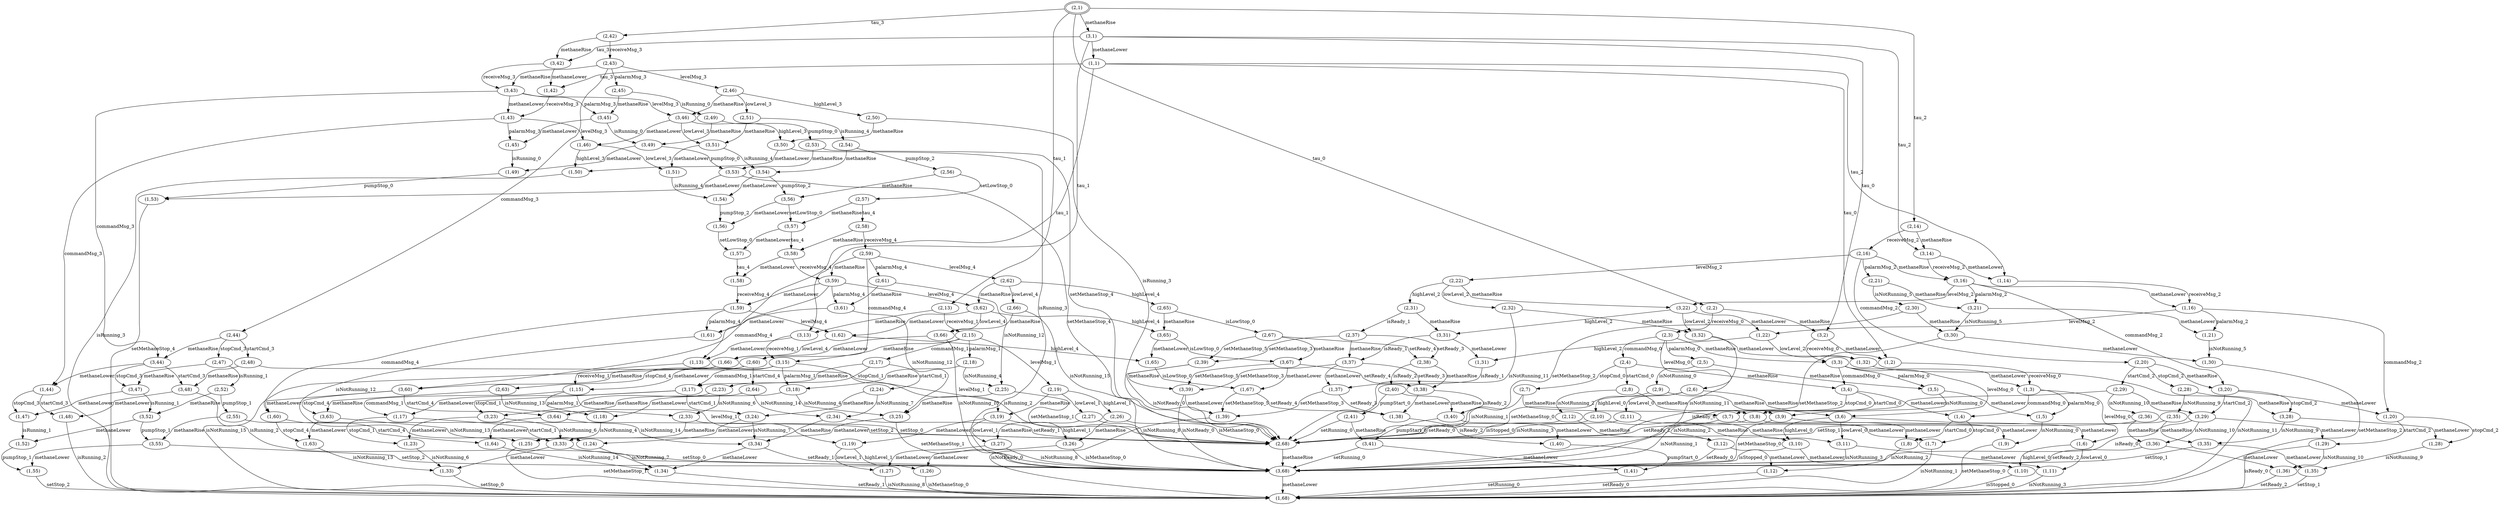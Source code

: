 digraph G {
center = TRUE;
mclimit = 10.0;
nodesep = 0.05;
node [ width=0.25, height=0.25, label="" ];
s0 [ peripheries=2 ];
s0 [label="(2,1)"];
s1 [label="(3,1)"];
s2 [label="(2,42)"];
s3 [label="(2,14)"];
s4 [label="(2,13)"];
s5 [label="(2,2)"];
s6 [label="(1,1)"];
s7 [label="(3,42)"];
s8 [label="(3,14)"];
s9 [label="(3,13)"];
s10 [label="(3,2)"];
s11 [label="(2,43)"];
s12 [label="(2,16)"];
s13 [label="(2,15)"];
s14 [label="(2,3)"];
s15 [label="(1,42)"];
s16 [label="(1,14)"];
s17 [label="(1,13)"];
s18 [label="(1,2)"];
s19 [label="(3,43)"];
s20 [label="(3,16)"];
s21 [label="(3,15)"];
s22 [label="(3,3)"];
s23 [label="(2,46)"];
s24 [label="(2,45)"];
s25 [label="(2,44)"];
s26 [label="(2,22)"];
s27 [label="(2,21)"];
s28 [label="(2,20)"];
s29 [label="(2,19)"];
s30 [label="(2,18)"];
s31 [label="(2,17)"];
s32 [label="(2,6)"];
s33 [label="(2,5)"];
s34 [label="(2,4)"];
s35 [label="(1,43)"];
s36 [label="(1,16)"];
s37 [label="(1,15)"];
s38 [label="(1,3)"];
s39 [label="(3,46)"];
s40 [label="(3,45)"];
s41 [label="(3,44)"];
s42 [label="(3,22)"];
s43 [label="(3,21)"];
s44 [label="(3,20)"];
s45 [label="(3,19)"];
s46 [label="(3,18)"];
s47 [label="(3,17)"];
s48 [label="(3,6)"];
s49 [label="(3,5)"];
s50 [label="(3,4)"];
s51 [label="(2,51)"];
s52 [label="(2,50)"];
s53 [label="(2,49)"];
s54 [label="(2,48)"];
s55 [label="(2,47)"];
s56 [label="(2,32)"];
s57 [label="(2,31)"];
s58 [label="(2,30)"];
s59 [label="(2,29)"];
s60 [label="(2,28)"];
s61 [label="(2,27)"];
s62 [label="(2,26)"];
s63 [label="(2,25)"];
s64 [label="(2,24)"];
s65 [label="(2,23)"];
s66 [label="(2,11)"];
s67 [label="(2,10)"];
s68 [label="(2,9)"];
s69 [label="(2,8)"];
s70 [label="(2,7)"];
s71 [label="(1,46)"];
s72 [label="(1,45)"];
s73 [label="(1,44)"];
s74 [label="(1,22)"];
s75 [label="(1,21)"];
s76 [label="(1,20)"];
s77 [label="(1,19)"];
s78 [label="(1,18)"];
s79 [label="(1,17)"];
s80 [label="(1,6)"];
s81 [label="(1,5)"];
s82 [label="(1,4)"];
s83 [label="(3,51)"];
s84 [label="(3,50)"];
s85 [label="(3,49)"];
s86 [label="(3,48)"];
s87 [label="(3,47)"];
s88 [label="(3,32)"];
s89 [label="(3,31)"];
s90 [label="(3,30)"];
s91 [label="(3,29)"];
s92 [label="(3,28)"];
s93 [label="(3,27)"];
s94 [label="(3,26)"];
s95 [label="(3,25)"];
s96 [label="(3,24)"];
s97 [label="(3,23)"];
s98 [label="(3,11)"];
s99 [label="(3,10)"];
s100 [label="(3,9)"];
s101 [label="(3,8)"];
s102 [label="(3,7)"];
s103 [label="(2,54)"];
s104 [label="(2,68)"];
s105 [label="(2,53)"];
s106 [label="(2,52)"];
s107 [label="(2,37)"];
s108 [label="(2,36)"];
s109 [label="(2,35)"];
s110 [label="(2,34)"];
s111 [label="(2,33)"];
s112 [label="(2,12)"];
s113 [label="(1,51)"];
s114 [label="(1,50)"];
s115 [label="(1,49)"];
s116 [label="(1,48)"];
s117 [label="(1,47)"];
s118 [label="(1,32)"];
s119 [label="(1,31)"];
s120 [label="(1,30)"];
s121 [label="(1,29)"];
s122 [label="(1,28)"];
s123 [label="(1,27)"];
s124 [label="(1,26)"];
s125 [label="(1,25)"];
s126 [label="(1,24)"];
s127 [label="(1,23)"];
s128 [label="(1,11)"];
s129 [label="(1,10)"];
s130 [label="(1,9)"];
s131 [label="(1,8)"];
s132 [label="(1,7)"];
s133 [label="(3,54)"];
s134 [label="(3,68)"];
s135 [label="(3,53)"];
s136 [label="(3,52)"];
s137 [label="(3,37)"];
s138 [label="(3,36)"];
s139 [label="(3,35)"];
s140 [label="(3,34)"];
s141 [label="(3,33)"];
s142 [label="(3,12)"];
s143 [label="(2,56)"];
s144 [label="(2,55)"];
s145 [label="(2,39)"];
s146 [label="(2,38)"];
s147 [label="(1,54)"];
s148 [label="(1,68)"];
s149 [label="(1,53)"];
s150 [label="(1,52)"];
s151 [label="(1,37)"];
s152 [label="(1,36)"];
s153 [label="(1,35)"];
s154 [label="(1,34)"];
s155 [label="(1,33)"];
s156 [label="(1,12)"];
s157 [label="(3,56)"];
s158 [label="(3,55)"];
s159 [label="(3,39)"];
s160 [label="(3,38)"];
s161 [label="(2,57)"];
s162 [label="(2,40)"];
s163 [label="(1,56)"];
s164 [label="(1,55)"];
s165 [label="(1,39)"];
s166 [label="(1,38)"];
s167 [label="(3,57)"];
s168 [label="(3,40)"];
s169 [label="(2,58)"];
s170 [label="(2,41)"];
s171 [label="(1,57)"];
s172 [label="(1,40)"];
s173 [label="(3,58)"];
s174 [label="(3,41)"];
s175 [label="(2,59)"];
s176 [label="(1,58)"];
s177 [label="(1,41)"];
s178 [label="(3,59)"];
s179 [label="(2,62)"];
s180 [label="(2,61)"];
s181 [label="(2,60)"];
s182 [label="(1,59)"];
s183 [label="(3,62)"];
s184 [label="(3,61)"];
s185 [label="(3,60)"];
s186 [label="(2,66)"];
s187 [label="(2,65)"];
s188 [label="(2,64)"];
s189 [label="(2,63)"];
s190 [label="(1,62)"];
s191 [label="(1,61)"];
s192 [label="(1,60)"];
s193 [label="(3,66)"];
s194 [label="(3,65)"];
s195 [label="(3,64)"];
s196 [label="(3,63)"];
s197 [label="(2,67)"];
s198 [label="(1,66)"];
s199 [label="(1,65)"];
s200 [label="(1,64)"];
s201 [label="(1,63)"];
s202 [label="(3,67)"];
s203 [label="(1,67)"];
s0->s1[label="methaneRise"];
s0->s2[label="tau_3"];
s0->s3[label="tau_2"];
s0->s4[label="tau_1"];
s0->s5[label="tau_0"];
s1->s6[label="methaneLower"];
s1->s7[label="tau_3"];
s1->s8[label="tau_2"];
s1->s9[label="tau_1"];
s1->s10[label="tau_0"];
s2->s7[label="methaneRise"];
s2->s11[label="receiveMsg_3"];
s3->s8[label="methaneRise"];
s3->s12[label="receiveMsg_2"];
s4->s9[label="methaneRise"];
s4->s13[label="receiveMsg_1"];
s5->s10[label="methaneRise"];
s5->s14[label="receiveMsg_0"];
s6->s15[label="tau_3"];
s6->s16[label="tau_2"];
s6->s17[label="tau_1"];
s6->s18[label="tau_0"];
s7->s15[label="methaneLower"];
s7->s19[label="receiveMsg_3"];
s8->s16[label="methaneLower"];
s8->s20[label="receiveMsg_2"];
s9->s17[label="methaneLower"];
s9->s21[label="receiveMsg_1"];
s10->s18[label="methaneLower"];
s10->s22[label="receiveMsg_0"];
s11->s19[label="methaneRise"];
s11->s23[label="levelMsg_3"];
s11->s24[label="palarmMsg_3"];
s11->s25[label="commandMsg_3"];
s12->s20[label="methaneRise"];
s12->s26[label="levelMsg_2"];
s12->s27[label="palarmMsg_2"];
s12->s28[label="commandMsg_2"];
s13->s21[label="methaneRise"];
s13->s29[label="levelMsg_1"];
s13->s30[label="palarmMsg_1"];
s13->s31[label="commandMsg_1"];
s14->s22[label="methaneRise"];
s14->s32[label="levelMsg_0"];
s14->s33[label="palarmMsg_0"];
s14->s34[label="commandMsg_0"];
s15->s35[label="receiveMsg_3"];
s16->s36[label="receiveMsg_2"];
s17->s37[label="receiveMsg_1"];
s18->s38[label="receiveMsg_0"];
s19->s35[label="methaneLower"];
s19->s39[label="levelMsg_3"];
s19->s40[label="palarmMsg_3"];
s19->s41[label="commandMsg_3"];
s20->s36[label="methaneLower"];
s20->s42[label="levelMsg_2"];
s20->s43[label="palarmMsg_2"];
s20->s44[label="commandMsg_2"];
s21->s37[label="methaneLower"];
s21->s45[label="levelMsg_1"];
s21->s46[label="palarmMsg_1"];
s21->s47[label="commandMsg_1"];
s22->s38[label="methaneLower"];
s22->s48[label="levelMsg_0"];
s22->s49[label="palarmMsg_0"];
s22->s50[label="commandMsg_0"];
s23->s39[label="methaneRise"];
s23->s51[label="lowLevel_3"];
s23->s52[label="highLevel_3"];
s24->s40[label="methaneRise"];
s24->s53[label="isRunning_0"];
s25->s41[label="methaneRise"];
s25->s54[label="startCmd_3"];
s25->s55[label="stopCmd_3"];
s26->s42[label="methaneRise"];
s26->s56[label="lowLevel_2"];
s26->s57[label="highLevel_2"];
s27->s43[label="methaneRise"];
s27->s58[label="isNotRunning_5"];
s28->s44[label="methaneRise"];
s28->s59[label="startCmd_2"];
s28->s60[label="stopCmd_2"];
s29->s45[label="methaneRise"];
s29->s61[label="lowLevel_1"];
s29->s62[label="highLevel_1"];
s30->s46[label="methaneRise"];
s30->s63[label="isNotRunning_4"];
s31->s47[label="methaneRise"];
s31->s64[label="startCmd_1"];
s31->s65[label="stopCmd_1"];
s32->s48[label="methaneRise"];
s32->s66[label="lowLevel_0"];
s32->s67[label="highLevel_0"];
s33->s49[label="methaneRise"];
s33->s68[label="isNotRunning_0"];
s34->s50[label="methaneRise"];
s34->s69[label="startCmd_0"];
s34->s70[label="stopCmd_0"];
s35->s71[label="levelMsg_3"];
s35->s72[label="palarmMsg_3"];
s35->s73[label="commandMsg_3"];
s36->s74[label="levelMsg_2"];
s36->s75[label="palarmMsg_2"];
s36->s76[label="commandMsg_2"];
s37->s77[label="levelMsg_1"];
s37->s78[label="palarmMsg_1"];
s37->s79[label="commandMsg_1"];
s38->s80[label="levelMsg_0"];
s38->s81[label="palarmMsg_0"];
s38->s82[label="commandMsg_0"];
s39->s71[label="methaneLower"];
s39->s83[label="lowLevel_3"];
s39->s84[label="highLevel_3"];
s40->s72[label="methaneLower"];
s40->s85[label="isRunning_0"];
s41->s73[label="methaneLower"];
s41->s86[label="startCmd_3"];
s41->s87[label="stopCmd_3"];
s42->s74[label="methaneLower"];
s42->s88[label="lowLevel_2"];
s42->s89[label="highLevel_2"];
s43->s75[label="methaneLower"];
s43->s90[label="isNotRunning_5"];
s44->s76[label="methaneLower"];
s44->s91[label="startCmd_2"];
s44->s92[label="stopCmd_2"];
s45->s77[label="methaneLower"];
s45->s93[label="lowLevel_1"];
s45->s94[label="highLevel_1"];
s46->s78[label="methaneLower"];
s46->s95[label="isNotRunning_4"];
s47->s79[label="methaneLower"];
s47->s96[label="startCmd_1"];
s47->s97[label="stopCmd_1"];
s48->s80[label="methaneLower"];
s48->s98[label="lowLevel_0"];
s48->s99[label="highLevel_0"];
s49->s81[label="methaneLower"];
s49->s100[label="isNotRunning_0"];
s50->s82[label="methaneLower"];
s50->s101[label="startCmd_0"];
s50->s102[label="stopCmd_0"];
s51->s83[label="methaneRise"];
s51->s103[label="isRunning_4"];
s52->s84[label="methaneRise"];
s52->s104[label="isRunning_3"];
s53->s85[label="methaneRise"];
s53->s105[label="pumpStop_0"];
s54->s86[label="methaneRise"];
s54->s104[label="isRunning_2"];
s55->s87[label="methaneRise"];
s55->s106[label="isRunning_1"];
s56->s88[label="methaneRise"];
s56->s104[label="isNotRunning_11"];
s57->s89[label="methaneRise"];
s57->s107[label="isReady_1"];
s58->s90[label="methaneRise"];
s58->s104[label="setMethaneStop_2"];
s59->s91[label="methaneRise"];
s59->s104[label="isReady_0"];
s59->s108[label="isNotRunning_10"];
s60->s92[label="methaneRise"];
s60->s109[label="isNotRunning_9"];
s61->s93[label="methaneRise"];
s61->s104[label="isNotRunning_8"];
s62->s94[label="methaneRise"];
s62->s104[label="isMethaneStop_0"];
s63->s95[label="methaneRise"];
s63->s104[label="setMethaneStop_1"];
s64->s96[label="methaneRise"];
s64->s110[label="isNotRunning_7"];
s65->s97[label="methaneRise"];
s65->s111[label="isNotRunning_6"];
s66->s98[label="methaneRise"];
s66->s104[label="isNotRunning_3"];
s67->s99[label="methaneRise"];
s67->s104[label="isStopped_0"];
s68->s100[label="methaneRise"];
s68->s104[label="setMethaneStop_0"];
s69->s101[label="methaneRise"];
s69->s112[label="isNotRunning_2"];
s70->s102[label="methaneRise"];
s70->s104[label="isNotRunning_1"];
s71->s113[label="lowLevel_3"];
s71->s114[label="highLevel_3"];
s72->s115[label="isRunning_0"];
s73->s116[label="startCmd_3"];
s73->s117[label="stopCmd_3"];
s74->s118[label="lowLevel_2"];
s74->s119[label="highLevel_2"];
s75->s120[label="isNotRunning_5"];
s76->s121[label="startCmd_2"];
s76->s122[label="stopCmd_2"];
s77->s123[label="lowLevel_1"];
s77->s124[label="highLevel_1"];
s78->s125[label="isNotRunning_4"];
s79->s126[label="startCmd_1"];
s79->s127[label="stopCmd_1"];
s80->s128[label="lowLevel_0"];
s80->s129[label="highLevel_0"];
s81->s130[label="isNotRunning_0"];
s82->s131[label="startCmd_0"];
s82->s132[label="stopCmd_0"];
s83->s113[label="methaneLower"];
s83->s133[label="isRunning_4"];
s84->s114[label="methaneLower"];
s84->s134[label="isRunning_3"];
s85->s115[label="methaneLower"];
s85->s135[label="pumpStop_0"];
s86->s116[label="methaneLower"];
s86->s134[label="isRunning_2"];
s87->s117[label="methaneLower"];
s87->s136[label="isRunning_1"];
s88->s118[label="methaneLower"];
s88->s134[label="isNotRunning_11"];
s89->s119[label="methaneLower"];
s89->s137[label="isReady_1"];
s90->s120[label="methaneLower"];
s90->s134[label="setMethaneStop_2"];
s91->s121[label="methaneLower"];
s91->s134[label="isReady_0"];
s91->s138[label="isNotRunning_10"];
s92->s122[label="methaneLower"];
s92->s139[label="isNotRunning_9"];
s93->s123[label="methaneLower"];
s93->s134[label="isNotRunning_8"];
s94->s124[label="methaneLower"];
s94->s134[label="isMethaneStop_0"];
s95->s125[label="methaneLower"];
s95->s134[label="setMethaneStop_1"];
s96->s126[label="methaneLower"];
s96->s140[label="isNotRunning_7"];
s97->s127[label="methaneLower"];
s97->s141[label="isNotRunning_6"];
s98->s128[label="methaneLower"];
s98->s134[label="isNotRunning_3"];
s99->s129[label="methaneLower"];
s99->s134[label="isStopped_0"];
s100->s130[label="methaneLower"];
s100->s134[label="setMethaneStop_0"];
s101->s131[label="methaneLower"];
s101->s142[label="isNotRunning_2"];
s102->s132[label="methaneLower"];
s102->s134[label="isNotRunning_1"];
s103->s133[label="methaneRise"];
s103->s143[label="pumpStop_2"];
s104->s134[label="methaneRise"];
s105->s135[label="methaneRise"];
s105->s104[label="setMethaneStop_4"];
s106->s136[label="methaneRise"];
s106->s144[label="pumpStop_1"];
s107->s137[label="methaneRise"];
s107->s145[label="setMethaneStop_3"];
s107->s146[label="setReady_3"];
s108->s138[label="methaneRise"];
s108->s104[label="setReady_2"];
s109->s139[label="methaneRise"];
s109->s104[label="setStop_1"];
s110->s140[label="methaneRise"];
s110->s104[label="setReady_1"];
s111->s141[label="methaneRise"];
s111->s104[label="setStop_0"];
s112->s142[label="methaneRise"];
s112->s104[label="setReady_0"];
s113->s147[label="isRunning_4"];
s114->s148[label="isRunning_3"];
s115->s149[label="pumpStop_0"];
s116->s148[label="isRunning_2"];
s117->s150[label="isRunning_1"];
s118->s148[label="isNotRunning_11"];
s119->s151[label="isReady_1"];
s120->s148[label="setMethaneStop_2"];
s121->s148[label="isReady_0"];
s121->s152[label="isNotRunning_10"];
s122->s153[label="isNotRunning_9"];
s123->s148[label="isNotRunning_8"];
s124->s148[label="isMethaneStop_0"];
s125->s148[label="setMethaneStop_1"];
s126->s154[label="isNotRunning_7"];
s127->s155[label="isNotRunning_6"];
s128->s148[label="isNotRunning_3"];
s129->s148[label="isStopped_0"];
s130->s148[label="setMethaneStop_0"];
s131->s156[label="isNotRunning_2"];
s132->s148[label="isNotRunning_1"];
s133->s147[label="methaneLower"];
s133->s157[label="pumpStop_2"];
s134->s148[label="methaneLower"];
s135->s149[label="methaneLower"];
s135->s134[label="setMethaneStop_4"];
s136->s150[label="methaneLower"];
s136->s158[label="pumpStop_1"];
s137->s151[label="methaneLower"];
s137->s159[label="setMethaneStop_3"];
s137->s160[label="setReady_3"];
s138->s152[label="methaneLower"];
s138->s134[label="setReady_2"];
s139->s153[label="methaneLower"];
s139->s134[label="setStop_1"];
s140->s154[label="methaneLower"];
s140->s134[label="setReady_1"];
s141->s155[label="methaneLower"];
s141->s134[label="setStop_0"];
s142->s156[label="methaneLower"];
s142->s134[label="setReady_0"];
s143->s157[label="methaneRise"];
s143->s161[label="setLowStop_0"];
s144->s158[label="methaneRise"];
s144->s104[label="setStop_2"];
s145->s159[label="methaneRise"];
s145->s104[label="isNotReady_0"];
s146->s160[label="methaneRise"];
s146->s162[label="isReady_2"];
s147->s163[label="pumpStop_2"];
s149->s148[label="setMethaneStop_4"];
s150->s164[label="pumpStop_1"];
s151->s165[label="setMethaneStop_3"];
s151->s166[label="setReady_3"];
s152->s148[label="setReady_2"];
s153->s148[label="setStop_1"];
s154->s148[label="setReady_1"];
s155->s148[label="setStop_0"];
s156->s148[label="setReady_0"];
s157->s163[label="methaneLower"];
s157->s167[label="setLowStop_0"];
s158->s164[label="methaneLower"];
s158->s134[label="setStop_2"];
s159->s165[label="methaneLower"];
s159->s134[label="isNotReady_0"];
s160->s166[label="methaneLower"];
s160->s168[label="isReady_2"];
s161->s167[label="methaneRise"];
s161->s169[label="tau_4"];
s162->s168[label="methaneRise"];
s162->s170[label="pumpStart_0"];
s163->s171[label="setLowStop_0"];
s164->s148[label="setStop_2"];
s165->s148[label="isNotReady_0"];
s166->s172[label="isReady_2"];
s167->s171[label="methaneLower"];
s167->s173[label="tau_4"];
s168->s172[label="methaneLower"];
s168->s174[label="pumpStart_0"];
s169->s173[label="methaneRise"];
s169->s175[label="receiveMsg_4"];
s170->s174[label="methaneRise"];
s170->s104[label="setRunning_0"];
s171->s176[label="tau_4"];
s172->s177[label="pumpStart_0"];
s173->s176[label="methaneLower"];
s173->s178[label="receiveMsg_4"];
s174->s177[label="methaneLower"];
s174->s134[label="setRunning_0"];
s175->s178[label="methaneRise"];
s175->s179[label="levelMsg_4"];
s175->s180[label="palarmMsg_4"];
s175->s181[label="commandMsg_4"];
s176->s182[label="receiveMsg_4"];
s177->s148[label="setRunning_0"];
s178->s182[label="methaneLower"];
s178->s183[label="levelMsg_4"];
s178->s184[label="palarmMsg_4"];
s178->s185[label="commandMsg_4"];
s179->s183[label="methaneRise"];
s179->s186[label="lowLevel_4"];
s179->s187[label="highLevel_4"];
s180->s184[label="methaneRise"];
s180->s63[label="isNotRunning_12"];
s181->s185[label="methaneRise"];
s181->s188[label="startCmd_4"];
s181->s189[label="stopCmd_4"];
s182->s190[label="levelMsg_4"];
s182->s191[label="palarmMsg_4"];
s182->s192[label="commandMsg_4"];
s183->s190[label="methaneLower"];
s183->s193[label="lowLevel_4"];
s183->s194[label="highLevel_4"];
s184->s191[label="methaneLower"];
s184->s95[label="isNotRunning_12"];
s185->s192[label="methaneLower"];
s185->s195[label="startCmd_4"];
s185->s196[label="stopCmd_4"];
s186->s193[label="methaneRise"];
s186->s104[label="isNotRunning_15"];
s187->s194[label="methaneRise"];
s187->s197[label="isLowStop_0"];
s188->s195[label="methaneRise"];
s188->s110[label="isNotRunning_14"];
s189->s196[label="methaneRise"];
s189->s111[label="isNotRunning_13"];
s190->s198[label="lowLevel_4"];
s190->s199[label="highLevel_4"];
s191->s125[label="isNotRunning_12"];
s192->s200[label="startCmd_4"];
s192->s201[label="stopCmd_4"];
s193->s198[label="methaneLower"];
s193->s134[label="isNotRunning_15"];
s194->s199[label="methaneLower"];
s194->s202[label="isLowStop_0"];
s195->s200[label="methaneLower"];
s195->s140[label="isNotRunning_14"];
s196->s201[label="methaneLower"];
s196->s141[label="isNotRunning_13"];
s197->s202[label="methaneRise"];
s197->s145[label="setMethaneStop_5"];
s197->s146[label="setReady_4"];
s198->s148[label="isNotRunning_15"];
s199->s203[label="isLowStop_0"];
s200->s154[label="isNotRunning_14"];
s201->s155[label="isNotRunning_13"];
s202->s203[label="methaneLower"];
s202->s159[label="setMethaneStop_5"];
s202->s160[label="setReady_4"];
s203->s165[label="setMethaneStop_5"];
s203->s166[label="setReady_4"];
}
